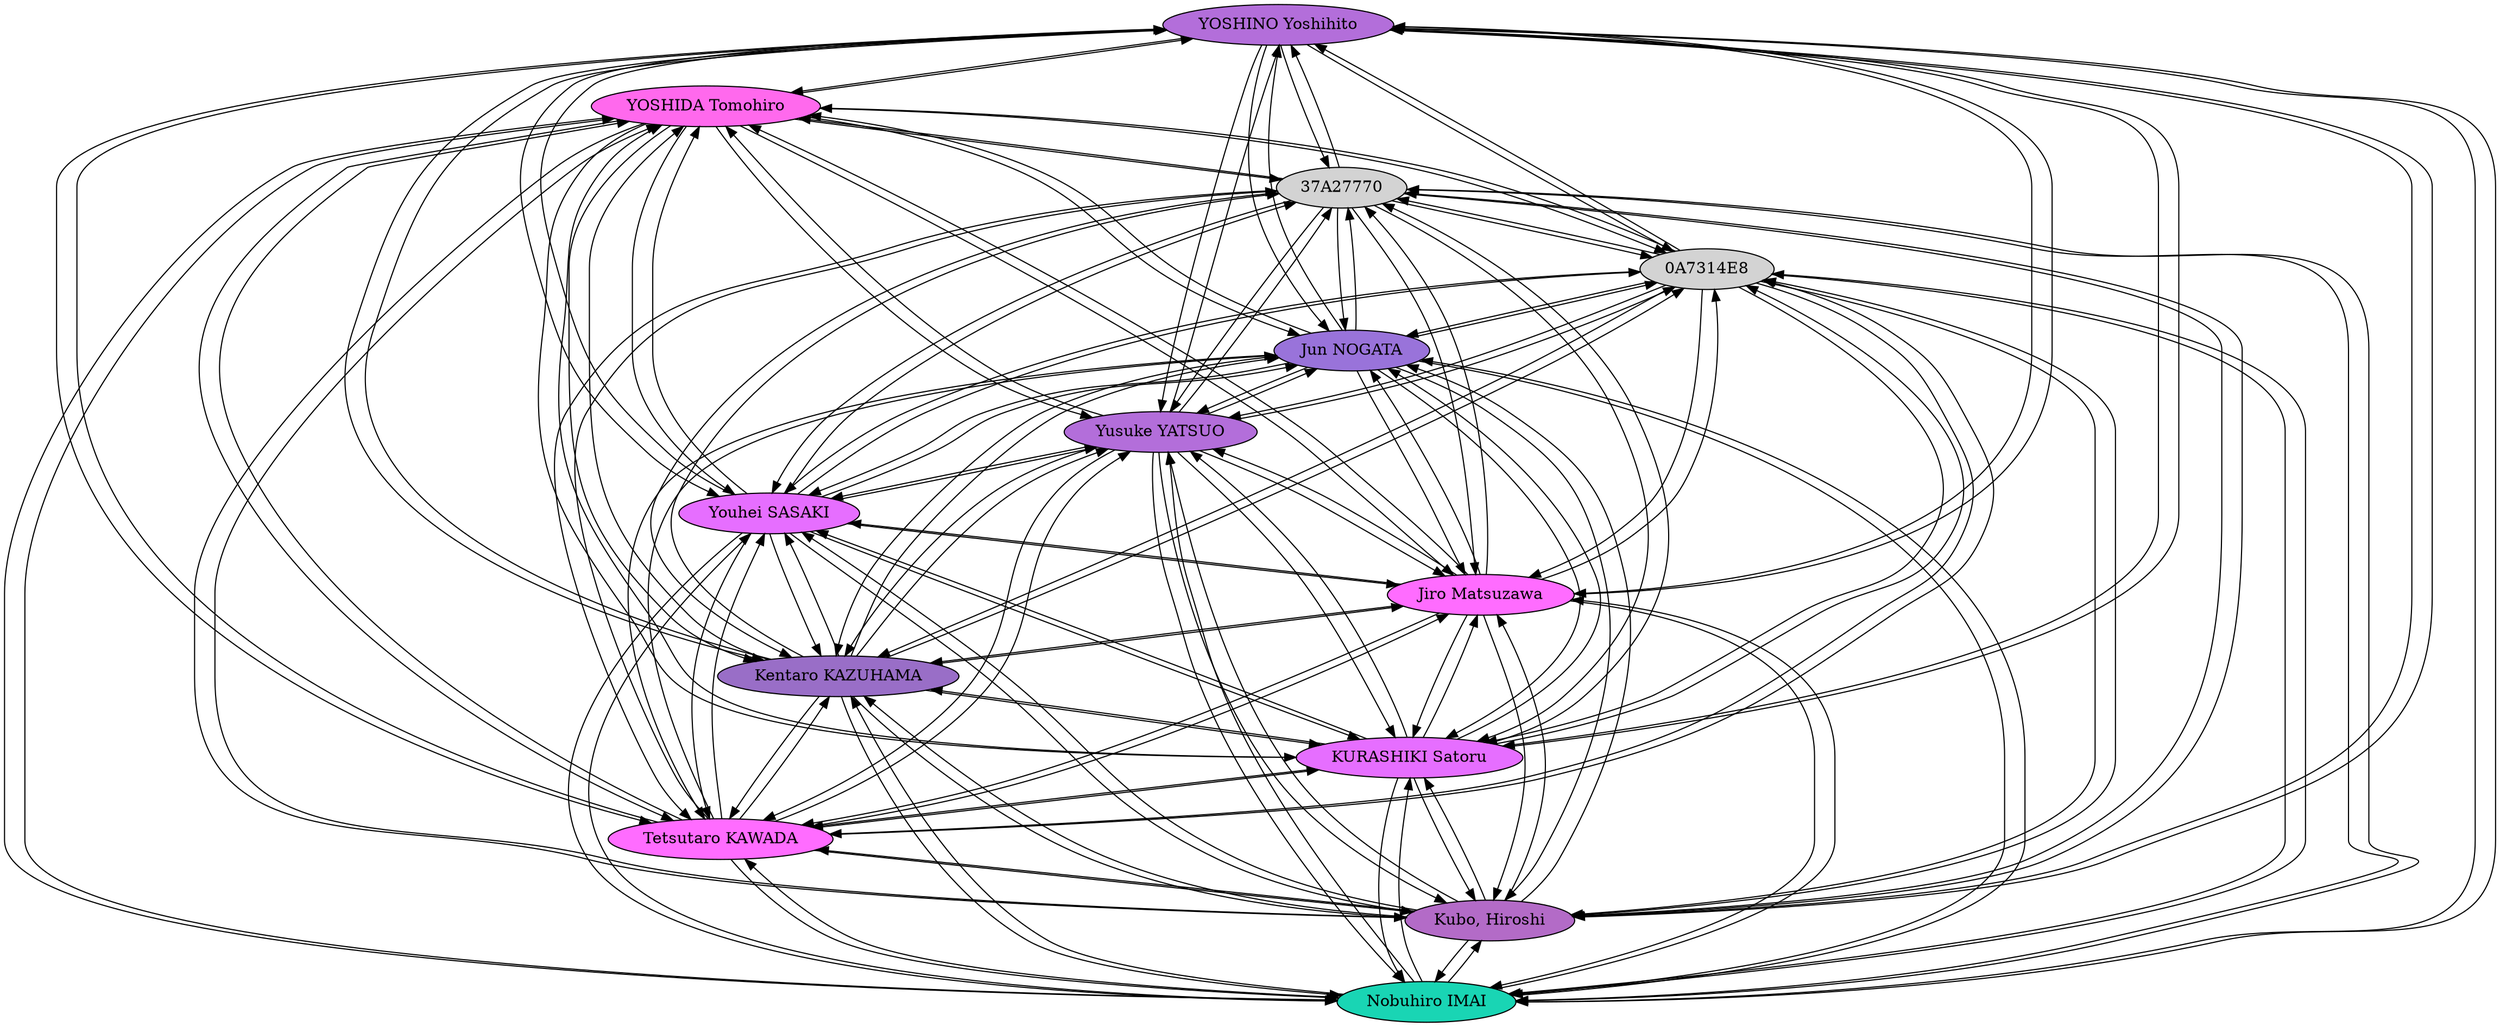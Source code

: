 digraph "Keyring Statistics" {
overlap=scale
splines=true
sep=.2
//5
node [style=filled]
//7 7 0.7,0.433333333333333,0.851851851851852
"C40765C1" [fillcolor="0.772861356932153,0.491304347826087,0.851851851851852",label="YOSHINO Yoshihito"]
//10 8 1,0.413333333333333,0.925925925925926
"D5FDB94B" [fillcolor="0.854377104377104,0.586666666666667,1",label="YOSHIDA Tomohiro"]
//1 5 0.1,0.833333333333333,0.703703703703704
"A6204657" [fillcolor="0.470538720538721,0.88,0.833333333333333",label="Nobuhiro IMAI"]
//7 6 0.7,0.419047619047619,0.777777777777778
"86FB366B" [fillcolor="0.797197640117994,0.461224489795918,0.777777777777778",label="Kubo, Hiroshi"]
//10 9 1,0.423333333333333,1
"AD40A2BC" [fillcolor="0.833333333333333,0.576666666666667,1",label="Tetsutaro KAWADA"]
//9 9 0.9,0.433333333333333,1
"40A2F113" [fillcolor="0.803921568627451,0.566666666666667,1",label="KURASHIKI Satoru"]
//6 6 0.6,0.433333333333333,0.777777777777778
"6937739B" [fillcolor="0.747311827956989,0.442857142857143,0.777777777777778",label="Kentaro KAZUHAMA"]
//10 9 1,0.423333333333333,1
"ECC442E9" [fillcolor="0.833333333333333,0.576666666666667,1",label="Jiro Matsuzawa"]
//9 9 0.9,0.433333333333333,1
"891D7E07" [fillcolor="0.803921568627451,0.566666666666667,1",label="Youhei SASAKI"]
//7 7 0.7,0.433333333333333,0.851851851851852
"704B0F66" [fillcolor="0.772861356932153,0.491304347826087,0.851851851851852",label="Yusuke YATSUO"]
//6 7 0.6,0.45,0.851851851851852
"717F1445" [fillcolor="0.728878648233487,0.471739130434783,0.851851851851852",label="Jun NOGATA"]

{ "A6204657" "0A7314E8" "ECC442E9" "86FB366B" "40A2F113" "AD40A2BC" "6937739B" "D5FDB94B" "704B0F66" "37A27770" "C40765C1" "717F1445" } -> "891D7E07"
{ "891D7E07" "0A7314E8" "ECC442E9" "86FB366B" "40A2F113" "AD40A2BC" "6937739B" "D5FDB94B" "704B0F66" "37A27770" "C40765C1" "717F1445" } -> "A6204657"
{ "891D7E07" "A6204657" "ECC442E9" "86FB366B" "40A2F113" "AD40A2BC" "6937739B" "D5FDB94B" "704B0F66" "37A27770" "C40765C1" "717F1445" } -> "0A7314E8"
{ "891D7E07" "A6204657" "0A7314E8" "86FB366B" "40A2F113" "AD40A2BC" "6937739B" "D5FDB94B" "704B0F66" "37A27770" "C40765C1" "717F1445" } -> "ECC442E9"
{ "891D7E07" "A6204657" "0A7314E8" "ECC442E9" "40A2F113" "AD40A2BC" "6937739B" "D5FDB94B" "704B0F66" "37A27770" "C40765C1" "717F1445" } -> "86FB366B"
{ "891D7E07" "A6204657" "0A7314E8" "ECC442E9" "86FB366B" "AD40A2BC" "6937739B" "D5FDB94B" "704B0F66" "37A27770" "C40765C1" "717F1445" } -> "40A2F113"
{ "891D7E07" "A6204657" "0A7314E8" "ECC442E9" "86FB366B" "40A2F113" "6937739B" "D5FDB94B" "704B0F66" "37A27770" "C40765C1" "717F1445" } -> "AD40A2BC"
{ "891D7E07" "A6204657" "0A7314E8" "ECC442E9" "86FB366B" "40A2F113" "AD40A2BC" "D5FDB94B" "704B0F66" "37A27770" "C40765C1" "717F1445" } -> "6937739B"
{ "891D7E07" "A6204657" "0A7314E8" "ECC442E9" "86FB366B" "40A2F113" "AD40A2BC" "6937739B" "704B0F66" "37A27770" "C40765C1" "717F1445" } -> "D5FDB94B"
{ "891D7E07" "A6204657" "0A7314E8" "ECC442E9" "86FB366B" "40A2F113" "AD40A2BC" "6937739B" "D5FDB94B" "37A27770" "C40765C1" "717F1445" } -> "704B0F66"
{ "891D7E07" "A6204657" "0A7314E8" "ECC442E9" "86FB366B" "40A2F113" "AD40A2BC" "6937739B" "D5FDB94B" "704B0F66" "C40765C1" "717F1445" } -> "37A27770"
{ "891D7E07" "A6204657" "0A7314E8" "ECC442E9" "86FB366B" "40A2F113" "AD40A2BC" "6937739B" "D5FDB94B" "704B0F66" "37A27770" "717F1445" } -> "C40765C1"
{ "891D7E07" "A6204657" "0A7314E8" "ECC442E9" "86FB366B" "40A2F113" "AD40A2BC" "6937739B" "D5FDB94B" "704B0F66" "37A27770" "C40765C1" } -> "717F1445"
}
